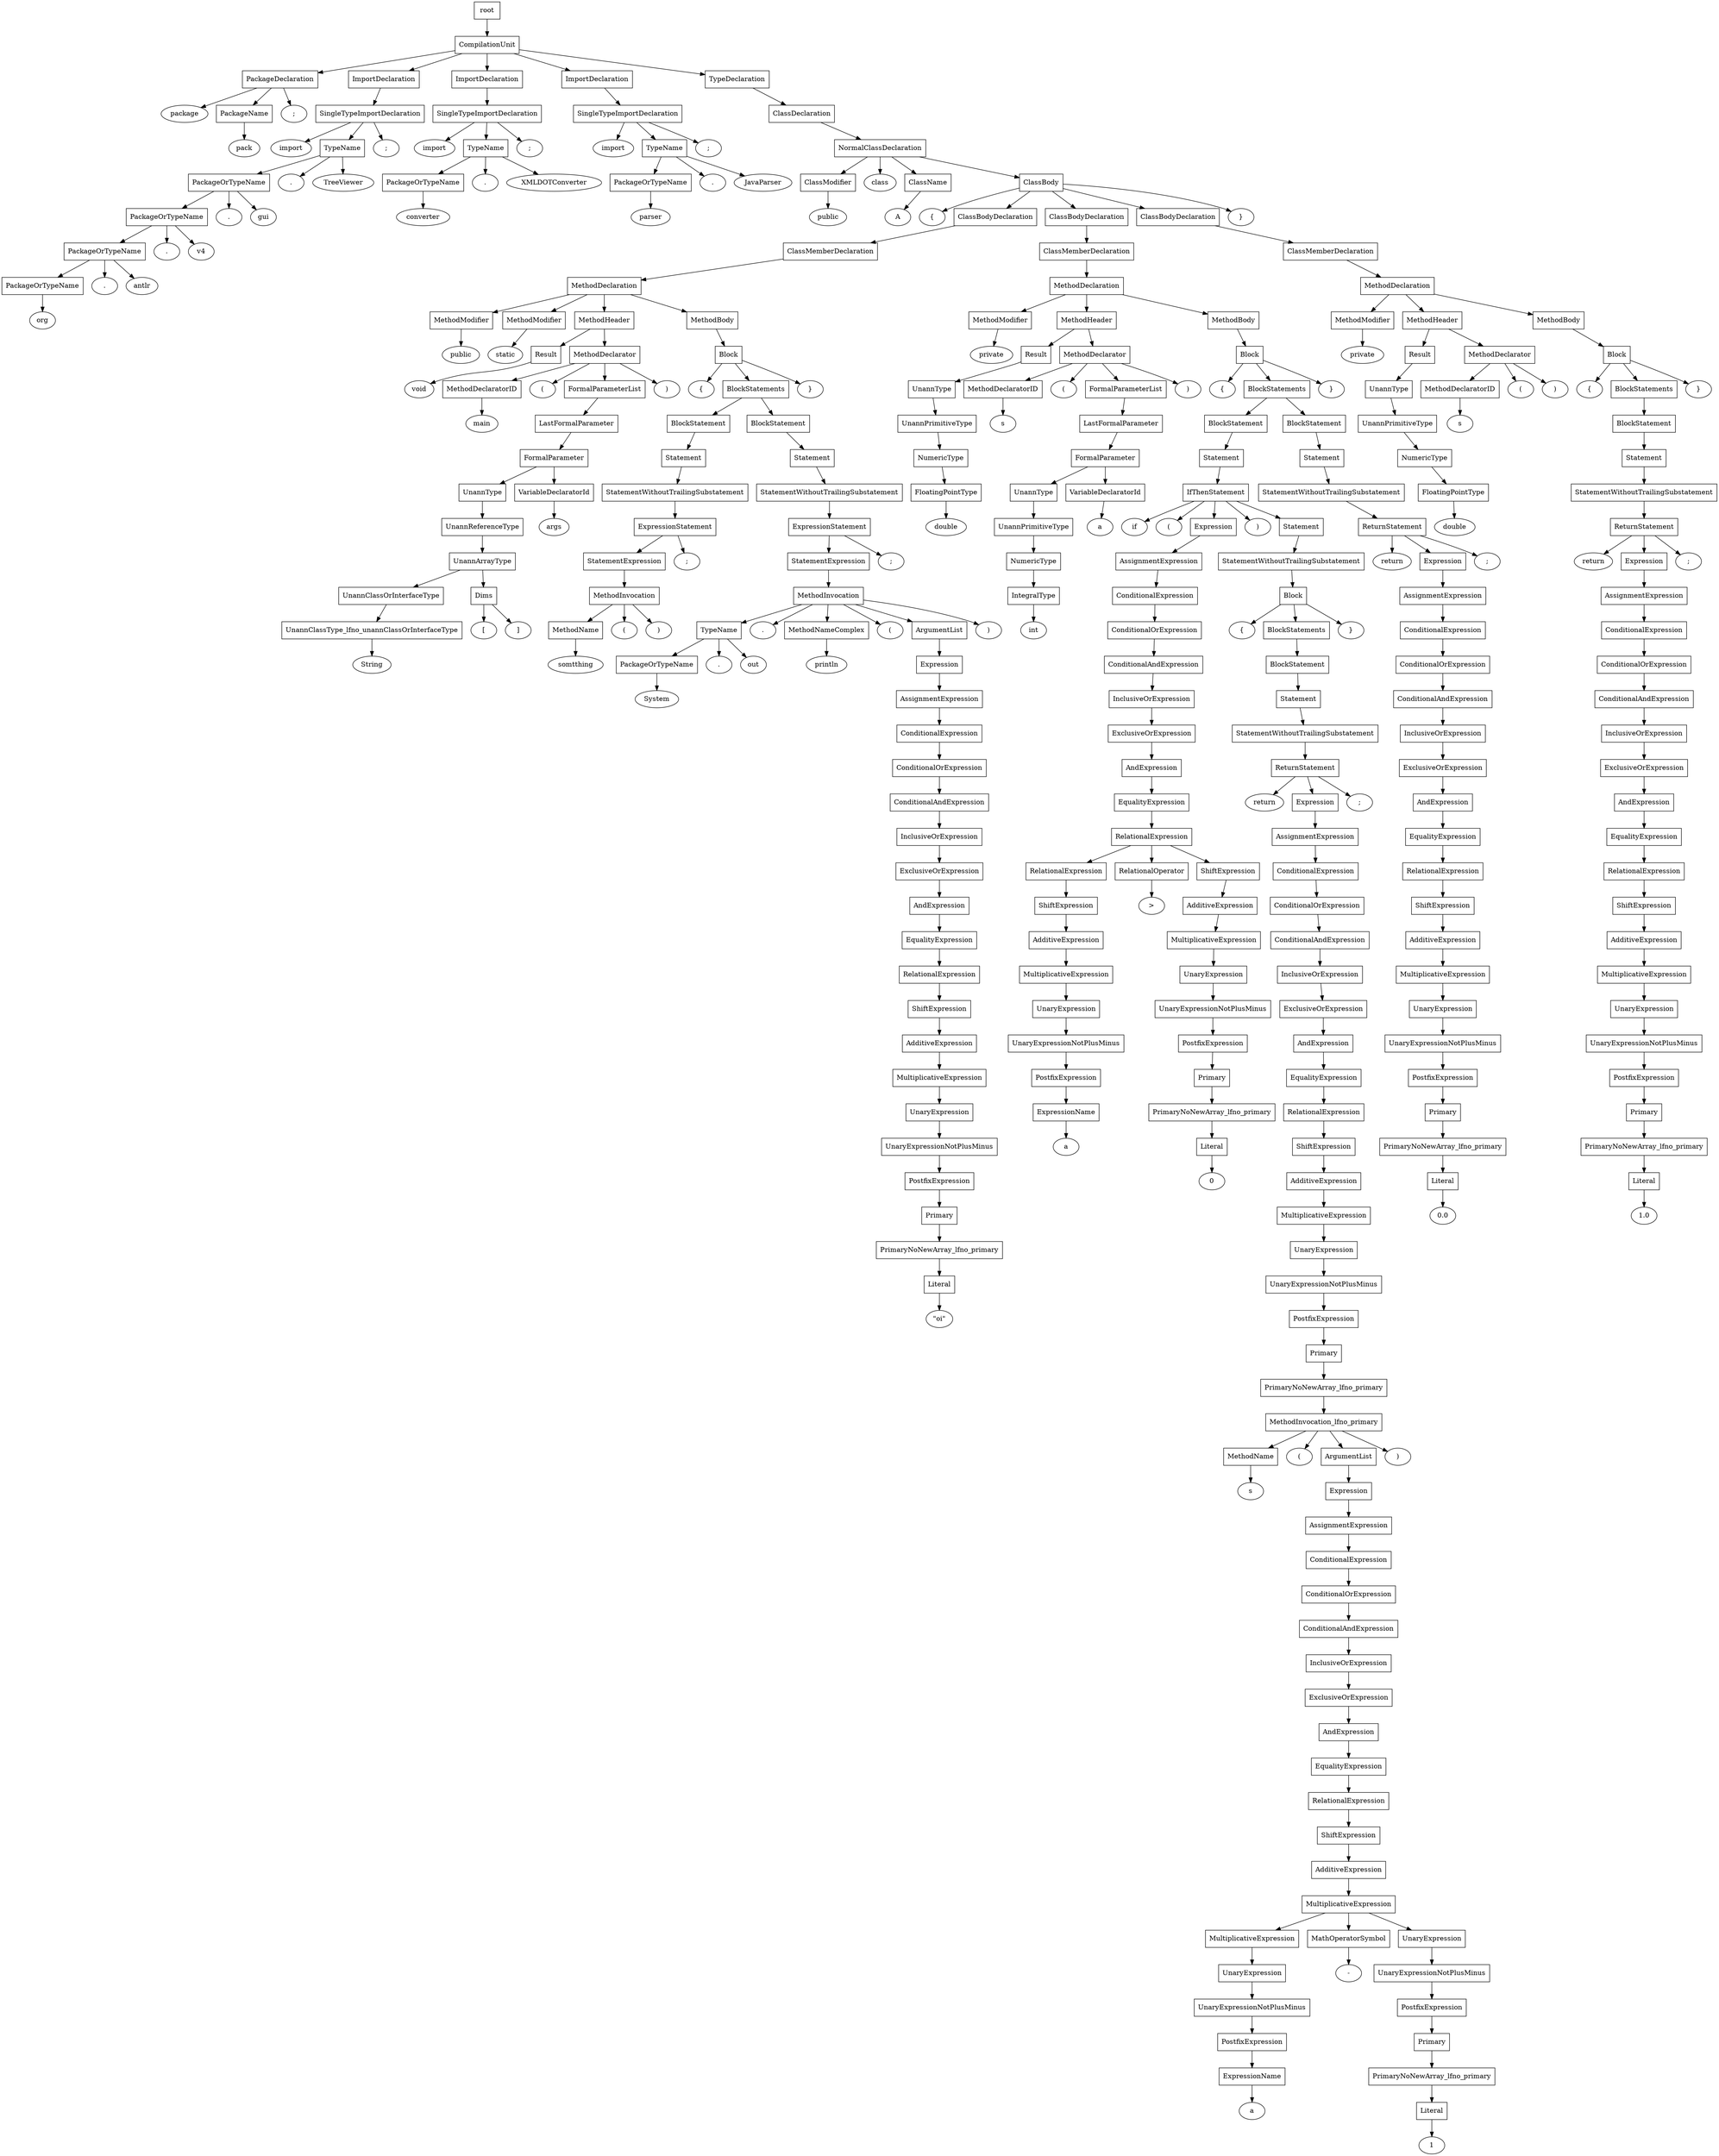 digraph G {
	splines="TRUE";
	n_0 [label="root", shape="rectangle"]
	n_0 -> n_1
	n_1 [label="CompilationUnit", shape="rectangle"]
	n_1 -> n_2
	n_2 [label="PackageDeclaration", shape="rectangle"]
	n_2 -> n_7
	n_7 [label="package", shape="ellipse"]
	n_2 -> n_8
	n_8 [label="PackageName", shape="rectangle"]
	n_8 -> n_14
	n_14 [label="pack", shape="ellipse"]
	n_2 -> n_9
	n_9 [label=";", shape="ellipse"]
	n_1 -> n_3
	n_3 [label="ImportDeclaration", shape="rectangle"]
	n_3 -> n_10
	n_10 [label="SingleTypeImportDeclaration", shape="rectangle"]
	n_10 -> n_15
	n_15 [label="import", shape="ellipse"]
	n_10 -> n_16
	n_16 [label="TypeName", shape="rectangle"]
	n_16 -> n_25
	n_25 [label="PackageOrTypeName", shape="rectangle"]
	n_25 -> n_38
	n_38 [label="PackageOrTypeName", shape="rectangle"]
	n_38 -> n_50
	n_50 [label="PackageOrTypeName", shape="rectangle"]
	n_50 -> n_56
	n_56 [label="PackageOrTypeName", shape="rectangle"]
	n_56 -> n_62
	n_62 [label="org", shape="ellipse"]
	n_50 -> n_57
	n_57 [label=".", shape="ellipse"]
	n_50 -> n_58
	n_58 [label="antlr", shape="ellipse"]
	n_38 -> n_51
	n_51 [label=".", shape="ellipse"]
	n_38 -> n_52
	n_52 [label="v4", shape="ellipse"]
	n_25 -> n_39
	n_39 [label=".", shape="ellipse"]
	n_25 -> n_40
	n_40 [label="gui", shape="ellipse"]
	n_16 -> n_26
	n_26 [label=".", shape="ellipse"]
	n_16 -> n_27
	n_27 [label="TreeViewer", shape="ellipse"]
	n_10 -> n_17
	n_17 [label=";", shape="ellipse"]
	n_1 -> n_4
	n_4 [label="ImportDeclaration", shape="rectangle"]
	n_4 -> n_11
	n_11 [label="SingleTypeImportDeclaration", shape="rectangle"]
	n_11 -> n_18
	n_18 [label="import", shape="ellipse"]
	n_11 -> n_19
	n_19 [label="TypeName", shape="rectangle"]
	n_19 -> n_28
	n_28 [label="PackageOrTypeName", shape="rectangle"]
	n_28 -> n_41
	n_41 [label="converter", shape="ellipse"]
	n_19 -> n_29
	n_29 [label=".", shape="ellipse"]
	n_19 -> n_30
	n_30 [label="XMLDOTConverter", shape="ellipse"]
	n_11 -> n_20
	n_20 [label=";", shape="ellipse"]
	n_1 -> n_5
	n_5 [label="ImportDeclaration", shape="rectangle"]
	n_5 -> n_12
	n_12 [label="SingleTypeImportDeclaration", shape="rectangle"]
	n_12 -> n_21
	n_21 [label="import", shape="ellipse"]
	n_12 -> n_22
	n_22 [label="TypeName", shape="rectangle"]
	n_22 -> n_31
	n_31 [label="PackageOrTypeName", shape="rectangle"]
	n_31 -> n_42
	n_42 [label="parser", shape="ellipse"]
	n_22 -> n_32
	n_32 [label=".", shape="ellipse"]
	n_22 -> n_33
	n_33 [label="JavaParser", shape="ellipse"]
	n_12 -> n_23
	n_23 [label=";", shape="ellipse"]
	n_1 -> n_6
	n_6 [label="TypeDeclaration", shape="rectangle"]
	n_6 -> n_13
	n_13 [label="ClassDeclaration", shape="rectangle"]
	n_13 -> n_24
	n_24 [label="NormalClassDeclaration", shape="rectangle"]
	n_24 -> n_34
	n_34 [label="ClassModifier", shape="rectangle"]
	n_34 -> n_43
	n_43 [label="public", shape="ellipse"]
	n_24 -> n_35
	n_35 [label="class", shape="ellipse"]
	n_24 -> n_36
	n_36 [label="ClassName", shape="rectangle"]
	n_36 -> n_44
	n_44 [label="A", shape="ellipse"]
	n_24 -> n_37
	n_37 [label="ClassBody", shape="rectangle"]
	n_37 -> n_45
	n_45 [label="{", shape="ellipse"]
	n_37 -> n_46
	n_46 [label="ClassBodyDeclaration", shape="rectangle"]
	n_46 -> n_53
	n_53 [label="ClassMemberDeclaration", shape="rectangle"]
	n_53 -> n_59
	n_59 [label="MethodDeclaration", shape="rectangle"]
	n_59 -> n_63
	n_63 [label="MethodModifier", shape="rectangle"]
	n_63 -> n_73
	n_73 [label="public", shape="ellipse"]
	n_59 -> n_64
	n_64 [label="MethodModifier", shape="rectangle"]
	n_64 -> n_74
	n_74 [label="static", shape="ellipse"]
	n_59 -> n_65
	n_65 [label="MethodHeader", shape="rectangle"]
	n_65 -> n_75
	n_75 [label="Result", shape="rectangle"]
	n_75 -> n_86
	n_86 [label="void", shape="ellipse"]
	n_65 -> n_76
	n_76 [label="MethodDeclarator", shape="rectangle"]
	n_76 -> n_87
	n_87 [label="MethodDeclaratorID", shape="rectangle"]
	n_87 -> n_109
	n_109 [label="main", shape="ellipse"]
	n_76 -> n_88
	n_88 [label="(", shape="ellipse"]
	n_76 -> n_89
	n_89 [label="FormalParameterList", shape="rectangle"]
	n_89 -> n_110
	n_110 [label="LastFormalParameter", shape="rectangle"]
	n_110 -> n_121
	n_121 [label="FormalParameter", shape="rectangle"]
	n_121 -> n_130
	n_130 [label="UnannType", shape="rectangle"]
	n_130 -> n_141
	n_141 [label="UnannReferenceType", shape="rectangle"]
	n_141 -> n_156
	n_156 [label="UnannArrayType", shape="rectangle"]
	n_156 -> n_170
	n_170 [label="UnannClassOrInterfaceType", shape="rectangle"]
	n_170 -> n_179
	n_179 [label="UnannClassType_lfno_unannClassOrInterfaceType", shape="rectangle"]
	n_179 -> n_198
	n_198 [label="String", shape="ellipse"]
	n_156 -> n_171
	n_171 [label="Dims", shape="rectangle"]
	n_171 -> n_180
	n_180 [label="[", shape="ellipse"]
	n_171 -> n_181
	n_181 [label="]", shape="ellipse"]
	n_121 -> n_131
	n_131 [label="VariableDeclaratorId", shape="rectangle"]
	n_131 -> n_142
	n_142 [label="args", shape="ellipse"]
	n_76 -> n_90
	n_90 [label=")", shape="ellipse"]
	n_59 -> n_66
	n_66 [label="MethodBody", shape="rectangle"]
	n_66 -> n_77
	n_77 [label="Block", shape="rectangle"]
	n_77 -> n_91
	n_91 [label="{", shape="ellipse"]
	n_77 -> n_92
	n_92 [label="BlockStatements", shape="rectangle"]
	n_92 -> n_111
	n_111 [label="BlockStatement", shape="rectangle"]
	n_111 -> n_122
	n_122 [label="Statement", shape="rectangle"]
	n_122 -> n_132
	n_132 [label="StatementWithoutTrailingSubstatement", shape="rectangle"]
	n_132 -> n_143
	n_143 [label="ExpressionStatement", shape="rectangle"]
	n_143 -> n_157
	n_157 [label="StatementExpression", shape="rectangle"]
	n_157 -> n_172
	n_172 [label="MethodInvocation", shape="rectangle"]
	n_172 -> n_182
	n_182 [label="MethodName", shape="rectangle"]
	n_182 -> n_199
	n_199 [label="somtthing", shape="ellipse"]
	n_172 -> n_183
	n_183 [label="(", shape="ellipse"]
	n_172 -> n_184
	n_184 [label=")", shape="ellipse"]
	n_143 -> n_158
	n_158 [label=";", shape="ellipse"]
	n_92 -> n_112
	n_112 [label="BlockStatement", shape="rectangle"]
	n_112 -> n_123
	n_123 [label="Statement", shape="rectangle"]
	n_123 -> n_133
	n_133 [label="StatementWithoutTrailingSubstatement", shape="rectangle"]
	n_133 -> n_144
	n_144 [label="ExpressionStatement", shape="rectangle"]
	n_144 -> n_159
	n_159 [label="StatementExpression", shape="rectangle"]
	n_159 -> n_173
	n_173 [label="MethodInvocation", shape="rectangle"]
	n_173 -> n_185
	n_185 [label="TypeName", shape="rectangle"]
	n_185 -> n_200
	n_200 [label="PackageOrTypeName", shape="rectangle"]
	n_200 -> n_209
	n_209 [label="System", shape="ellipse"]
	n_185 -> n_201
	n_201 [label=".", shape="ellipse"]
	n_185 -> n_202
	n_202 [label="out", shape="ellipse"]
	n_173 -> n_186
	n_186 [label=".", shape="ellipse"]
	n_173 -> n_187
	n_187 [label="MethodNameComplex", shape="rectangle"]
	n_187 -> n_203
	n_203 [label="println", shape="ellipse"]
	n_173 -> n_188
	n_188 [label="(", shape="ellipse"]
	n_173 -> n_189
	n_189 [label="ArgumentList", shape="rectangle"]
	n_189 -> n_204
	n_204 [label="Expression", shape="rectangle"]
	n_204 -> n_210
	n_210 [label="AssignmentExpression", shape="rectangle"]
	n_210 -> n_215
	n_215 [label="ConditionalExpression", shape="rectangle"]
	n_215 -> n_220
	n_220 [label="ConditionalOrExpression", shape="rectangle"]
	n_220 -> n_225
	n_225 [label="ConditionalAndExpression", shape="rectangle"]
	n_225 -> n_232
	n_232 [label="InclusiveOrExpression", shape="rectangle"]
	n_232 -> n_237
	n_237 [label="ExclusiveOrExpression", shape="rectangle"]
	n_237 -> n_244
	n_244 [label="AndExpression", shape="rectangle"]
	n_244 -> n_251
	n_251 [label="EqualityExpression", shape="rectangle"]
	n_251 -> n_257
	n_257 [label="RelationalExpression", shape="rectangle"]
	n_257 -> n_263
	n_263 [label="ShiftExpression", shape="rectangle"]
	n_263 -> n_269
	n_269 [label="AdditiveExpression", shape="rectangle"]
	n_269 -> n_275
	n_275 [label="MultiplicativeExpression", shape="rectangle"]
	n_275 -> n_281
	n_281 [label="UnaryExpression", shape="rectangle"]
	n_281 -> n_287
	n_287 [label="UnaryExpressionNotPlusMinus", shape="rectangle"]
	n_287 -> n_293
	n_293 [label="PostfixExpression", shape="rectangle"]
	n_293 -> n_298
	n_298 [label="Primary", shape="rectangle"]
	n_298 -> n_302
	n_302 [label="PrimaryNoNewArray_lfno_primary", shape="rectangle"]
	n_302 -> n_304
	n_304 [label="Literal", shape="rectangle"]
	n_304 -> n_306
	n_306 [label="\"oi\"", shape="ellipse"]
	n_173 -> n_190
	n_190 [label=")", shape="ellipse"]
	n_144 -> n_160
	n_160 [label=";", shape="ellipse"]
	n_77 -> n_93
	n_93 [label="}", shape="ellipse"]
	n_37 -> n_47
	n_47 [label="ClassBodyDeclaration", shape="rectangle"]
	n_47 -> n_54
	n_54 [label="ClassMemberDeclaration", shape="rectangle"]
	n_54 -> n_60
	n_60 [label="MethodDeclaration", shape="rectangle"]
	n_60 -> n_67
	n_67 [label="MethodModifier", shape="rectangle"]
	n_67 -> n_78
	n_78 [label="private", shape="ellipse"]
	n_60 -> n_68
	n_68 [label="MethodHeader", shape="rectangle"]
	n_68 -> n_79
	n_79 [label="Result", shape="rectangle"]
	n_79 -> n_94
	n_94 [label="UnannType", shape="rectangle"]
	n_94 -> n_113
	n_113 [label="UnannPrimitiveType", shape="rectangle"]
	n_113 -> n_124
	n_124 [label="NumericType", shape="rectangle"]
	n_124 -> n_134
	n_134 [label="FloatingPointType", shape="rectangle"]
	n_134 -> n_145
	n_145 [label="double", shape="ellipse"]
	n_68 -> n_80
	n_80 [label="MethodDeclarator", shape="rectangle"]
	n_80 -> n_95
	n_95 [label="MethodDeclaratorID", shape="rectangle"]
	n_95 -> n_114
	n_114 [label="s", shape="ellipse"]
	n_80 -> n_96
	n_96 [label="(", shape="ellipse"]
	n_80 -> n_97
	n_97 [label="FormalParameterList", shape="rectangle"]
	n_97 -> n_115
	n_115 [label="LastFormalParameter", shape="rectangle"]
	n_115 -> n_125
	n_125 [label="FormalParameter", shape="rectangle"]
	n_125 -> n_135
	n_135 [label="UnannType", shape="rectangle"]
	n_135 -> n_146
	n_146 [label="UnannPrimitiveType", shape="rectangle"]
	n_146 -> n_161
	n_161 [label="NumericType", shape="rectangle"]
	n_161 -> n_174
	n_174 [label="IntegralType", shape="rectangle"]
	n_174 -> n_191
	n_191 [label="int", shape="ellipse"]
	n_125 -> n_136
	n_136 [label="VariableDeclaratorId", shape="rectangle"]
	n_136 -> n_147
	n_147 [label="a", shape="ellipse"]
	n_80 -> n_98
	n_98 [label=")", shape="ellipse"]
	n_60 -> n_69
	n_69 [label="MethodBody", shape="rectangle"]
	n_69 -> n_81
	n_81 [label="Block", shape="rectangle"]
	n_81 -> n_99
	n_99 [label="{", shape="ellipse"]
	n_81 -> n_100
	n_100 [label="BlockStatements", shape="rectangle"]
	n_100 -> n_116
	n_116 [label="BlockStatement", shape="rectangle"]
	n_116 -> n_126
	n_126 [label="Statement", shape="rectangle"]
	n_126 -> n_137
	n_137 [label="IfThenStatement", shape="rectangle"]
	n_137 -> n_148
	n_148 [label="if", shape="ellipse"]
	n_137 -> n_149
	n_149 [label="(", shape="ellipse"]
	n_137 -> n_150
	n_150 [label="Expression", shape="rectangle"]
	n_150 -> n_162
	n_162 [label="AssignmentExpression", shape="rectangle"]
	n_162 -> n_175
	n_175 [label="ConditionalExpression", shape="rectangle"]
	n_175 -> n_192
	n_192 [label="ConditionalOrExpression", shape="rectangle"]
	n_192 -> n_205
	n_205 [label="ConditionalAndExpression", shape="rectangle"]
	n_205 -> n_211
	n_211 [label="InclusiveOrExpression", shape="rectangle"]
	n_211 -> n_216
	n_216 [label="ExclusiveOrExpression", shape="rectangle"]
	n_216 -> n_221
	n_221 [label="AndExpression", shape="rectangle"]
	n_221 -> n_226
	n_226 [label="EqualityExpression", shape="rectangle"]
	n_226 -> n_233
	n_233 [label="RelationalExpression", shape="rectangle"]
	n_233 -> n_238
	n_238 [label="RelationalExpression", shape="rectangle"]
	n_238 -> n_245
	n_245 [label="ShiftExpression", shape="rectangle"]
	n_245 -> n_252
	n_252 [label="AdditiveExpression", shape="rectangle"]
	n_252 -> n_258
	n_258 [label="MultiplicativeExpression", shape="rectangle"]
	n_258 -> n_264
	n_264 [label="UnaryExpression", shape="rectangle"]
	n_264 -> n_270
	n_270 [label="UnaryExpressionNotPlusMinus", shape="rectangle"]
	n_270 -> n_276
	n_276 [label="PostfixExpression", shape="rectangle"]
	n_276 -> n_282
	n_282 [label="ExpressionName", shape="rectangle"]
	n_282 -> n_288
	n_288 [label="a", shape="ellipse"]
	n_233 -> n_239
	n_239 [label="RelationalOperator", shape="rectangle"]
	n_239 -> n_246
	n_246 [label=">", shape="ellipse"]
	n_233 -> n_240
	n_240 [label="ShiftExpression", shape="rectangle"]
	n_240 -> n_247
	n_247 [label="AdditiveExpression", shape="rectangle"]
	n_247 -> n_253
	n_253 [label="MultiplicativeExpression", shape="rectangle"]
	n_253 -> n_259
	n_259 [label="UnaryExpression", shape="rectangle"]
	n_259 -> n_265
	n_265 [label="UnaryExpressionNotPlusMinus", shape="rectangle"]
	n_265 -> n_271
	n_271 [label="PostfixExpression", shape="rectangle"]
	n_271 -> n_277
	n_277 [label="Primary", shape="rectangle"]
	n_277 -> n_283
	n_283 [label="PrimaryNoNewArray_lfno_primary", shape="rectangle"]
	n_283 -> n_289
	n_289 [label="Literal", shape="rectangle"]
	n_289 -> n_294
	n_294 [label="0", shape="ellipse"]
	n_137 -> n_151
	n_151 [label=")", shape="ellipse"]
	n_137 -> n_152
	n_152 [label="Statement", shape="rectangle"]
	n_152 -> n_163
	n_163 [label="StatementWithoutTrailingSubstatement", shape="rectangle"]
	n_163 -> n_176
	n_176 [label="Block", shape="rectangle"]
	n_176 -> n_193
	n_193 [label="{", shape="ellipse"]
	n_176 -> n_194
	n_194 [label="BlockStatements", shape="rectangle"]
	n_194 -> n_206
	n_206 [label="BlockStatement", shape="rectangle"]
	n_206 -> n_212
	n_212 [label="Statement", shape="rectangle"]
	n_212 -> n_217
	n_217 [label="StatementWithoutTrailingSubstatement", shape="rectangle"]
	n_217 -> n_222
	n_222 [label="ReturnStatement", shape="rectangle"]
	n_222 -> n_227
	n_227 [label="return", shape="ellipse"]
	n_222 -> n_228
	n_228 [label="Expression", shape="rectangle"]
	n_228 -> n_234
	n_234 [label="AssignmentExpression", shape="rectangle"]
	n_234 -> n_241
	n_241 [label="ConditionalExpression", shape="rectangle"]
	n_241 -> n_248
	n_248 [label="ConditionalOrExpression", shape="rectangle"]
	n_248 -> n_254
	n_254 [label="ConditionalAndExpression", shape="rectangle"]
	n_254 -> n_260
	n_260 [label="InclusiveOrExpression", shape="rectangle"]
	n_260 -> n_266
	n_266 [label="ExclusiveOrExpression", shape="rectangle"]
	n_266 -> n_272
	n_272 [label="AndExpression", shape="rectangle"]
	n_272 -> n_278
	n_278 [label="EqualityExpression", shape="rectangle"]
	n_278 -> n_284
	n_284 [label="RelationalExpression", shape="rectangle"]
	n_284 -> n_290
	n_290 [label="ShiftExpression", shape="rectangle"]
	n_290 -> n_295
	n_295 [label="AdditiveExpression", shape="rectangle"]
	n_295 -> n_299
	n_299 [label="MultiplicativeExpression", shape="rectangle"]
	n_299 -> n_303
	n_303 [label="UnaryExpression", shape="rectangle"]
	n_303 -> n_305
	n_305 [label="UnaryExpressionNotPlusMinus", shape="rectangle"]
	n_305 -> n_307
	n_307 [label="PostfixExpression", shape="rectangle"]
	n_307 -> n_308
	n_308 [label="Primary", shape="rectangle"]
	n_308 -> n_309
	n_309 [label="PrimaryNoNewArray_lfno_primary", shape="rectangle"]
	n_309 -> n_310
	n_310 [label="MethodInvocation_lfno_primary", shape="rectangle"]
	n_310 -> n_311
	n_311 [label="MethodName", shape="rectangle"]
	n_311 -> n_315
	n_315 [label="s", shape="ellipse"]
	n_310 -> n_312
	n_312 [label="(", shape="ellipse"]
	n_310 -> n_313
	n_313 [label="ArgumentList", shape="rectangle"]
	n_313 -> n_316
	n_316 [label="Expression", shape="rectangle"]
	n_316 -> n_317
	n_317 [label="AssignmentExpression", shape="rectangle"]
	n_317 -> n_318
	n_318 [label="ConditionalExpression", shape="rectangle"]
	n_318 -> n_319
	n_319 [label="ConditionalOrExpression", shape="rectangle"]
	n_319 -> n_320
	n_320 [label="ConditionalAndExpression", shape="rectangle"]
	n_320 -> n_321
	n_321 [label="InclusiveOrExpression", shape="rectangle"]
	n_321 -> n_322
	n_322 [label="ExclusiveOrExpression", shape="rectangle"]
	n_322 -> n_323
	n_323 [label="AndExpression", shape="rectangle"]
	n_323 -> n_324
	n_324 [label="EqualityExpression", shape="rectangle"]
	n_324 -> n_325
	n_325 [label="RelationalExpression", shape="rectangle"]
	n_325 -> n_326
	n_326 [label="ShiftExpression", shape="rectangle"]
	n_326 -> n_327
	n_327 [label="AdditiveExpression", shape="rectangle"]
	n_327 -> n_328
	n_328 [label="MultiplicativeExpression", shape="rectangle"]
	n_328 -> n_329
	n_329 [label="MultiplicativeExpression", shape="rectangle"]
	n_329 -> n_332
	n_332 [label="UnaryExpression", shape="rectangle"]
	n_332 -> n_335
	n_335 [label="UnaryExpressionNotPlusMinus", shape="rectangle"]
	n_335 -> n_337
	n_337 [label="PostfixExpression", shape="rectangle"]
	n_337 -> n_339
	n_339 [label="ExpressionName", shape="rectangle"]
	n_339 -> n_341
	n_341 [label="a", shape="ellipse"]
	n_328 -> n_330
	n_330 [label="MathOperatorSymbol", shape="rectangle"]
	n_330 -> n_333
	n_333 [label="-", shape="ellipse"]
	n_328 -> n_331
	n_331 [label="UnaryExpression", shape="rectangle"]
	n_331 -> n_334
	n_334 [label="UnaryExpressionNotPlusMinus", shape="rectangle"]
	n_334 -> n_336
	n_336 [label="PostfixExpression", shape="rectangle"]
	n_336 -> n_338
	n_338 [label="Primary", shape="rectangle"]
	n_338 -> n_340
	n_340 [label="PrimaryNoNewArray_lfno_primary", shape="rectangle"]
	n_340 -> n_342
	n_342 [label="Literal", shape="rectangle"]
	n_342 -> n_343
	n_343 [label="1", shape="ellipse"]
	n_310 -> n_314
	n_314 [label=")", shape="ellipse"]
	n_222 -> n_229
	n_229 [label=";", shape="ellipse"]
	n_176 -> n_195
	n_195 [label="}", shape="ellipse"]
	n_100 -> n_117
	n_117 [label="BlockStatement", shape="rectangle"]
	n_117 -> n_127
	n_127 [label="Statement", shape="rectangle"]
	n_127 -> n_138
	n_138 [label="StatementWithoutTrailingSubstatement", shape="rectangle"]
	n_138 -> n_153
	n_153 [label="ReturnStatement", shape="rectangle"]
	n_153 -> n_164
	n_164 [label="return", shape="ellipse"]
	n_153 -> n_165
	n_165 [label="Expression", shape="rectangle"]
	n_165 -> n_177
	n_177 [label="AssignmentExpression", shape="rectangle"]
	n_177 -> n_196
	n_196 [label="ConditionalExpression", shape="rectangle"]
	n_196 -> n_207
	n_207 [label="ConditionalOrExpression", shape="rectangle"]
	n_207 -> n_213
	n_213 [label="ConditionalAndExpression", shape="rectangle"]
	n_213 -> n_218
	n_218 [label="InclusiveOrExpression", shape="rectangle"]
	n_218 -> n_223
	n_223 [label="ExclusiveOrExpression", shape="rectangle"]
	n_223 -> n_230
	n_230 [label="AndExpression", shape="rectangle"]
	n_230 -> n_235
	n_235 [label="EqualityExpression", shape="rectangle"]
	n_235 -> n_242
	n_242 [label="RelationalExpression", shape="rectangle"]
	n_242 -> n_249
	n_249 [label="ShiftExpression", shape="rectangle"]
	n_249 -> n_255
	n_255 [label="AdditiveExpression", shape="rectangle"]
	n_255 -> n_261
	n_261 [label="MultiplicativeExpression", shape="rectangle"]
	n_261 -> n_267
	n_267 [label="UnaryExpression", shape="rectangle"]
	n_267 -> n_273
	n_273 [label="UnaryExpressionNotPlusMinus", shape="rectangle"]
	n_273 -> n_279
	n_279 [label="PostfixExpression", shape="rectangle"]
	n_279 -> n_285
	n_285 [label="Primary", shape="rectangle"]
	n_285 -> n_291
	n_291 [label="PrimaryNoNewArray_lfno_primary", shape="rectangle"]
	n_291 -> n_296
	n_296 [label="Literal", shape="rectangle"]
	n_296 -> n_300
	n_300 [label="0.0", shape="ellipse"]
	n_153 -> n_166
	n_166 [label=";", shape="ellipse"]
	n_81 -> n_101
	n_101 [label="}", shape="ellipse"]
	n_37 -> n_48
	n_48 [label="ClassBodyDeclaration", shape="rectangle"]
	n_48 -> n_55
	n_55 [label="ClassMemberDeclaration", shape="rectangle"]
	n_55 -> n_61
	n_61 [label="MethodDeclaration", shape="rectangle"]
	n_61 -> n_70
	n_70 [label="MethodModifier", shape="rectangle"]
	n_70 -> n_82
	n_82 [label="private", shape="ellipse"]
	n_61 -> n_71
	n_71 [label="MethodHeader", shape="rectangle"]
	n_71 -> n_83
	n_83 [label="Result", shape="rectangle"]
	n_83 -> n_102
	n_102 [label="UnannType", shape="rectangle"]
	n_102 -> n_118
	n_118 [label="UnannPrimitiveType", shape="rectangle"]
	n_118 -> n_128
	n_128 [label="NumericType", shape="rectangle"]
	n_128 -> n_139
	n_139 [label="FloatingPointType", shape="rectangle"]
	n_139 -> n_154
	n_154 [label="double", shape="ellipse"]
	n_71 -> n_84
	n_84 [label="MethodDeclarator", shape="rectangle"]
	n_84 -> n_103
	n_103 [label="MethodDeclaratorID", shape="rectangle"]
	n_103 -> n_119
	n_119 [label="s", shape="ellipse"]
	n_84 -> n_104
	n_104 [label="(", shape="ellipse"]
	n_84 -> n_105
	n_105 [label=")", shape="ellipse"]
	n_61 -> n_72
	n_72 [label="MethodBody", shape="rectangle"]
	n_72 -> n_85
	n_85 [label="Block", shape="rectangle"]
	n_85 -> n_106
	n_106 [label="{", shape="ellipse"]
	n_85 -> n_107
	n_107 [label="BlockStatements", shape="rectangle"]
	n_107 -> n_120
	n_120 [label="BlockStatement", shape="rectangle"]
	n_120 -> n_129
	n_129 [label="Statement", shape="rectangle"]
	n_129 -> n_140
	n_140 [label="StatementWithoutTrailingSubstatement", shape="rectangle"]
	n_140 -> n_155
	n_155 [label="ReturnStatement", shape="rectangle"]
	n_155 -> n_167
	n_167 [label="return", shape="ellipse"]
	n_155 -> n_168
	n_168 [label="Expression", shape="rectangle"]
	n_168 -> n_178
	n_178 [label="AssignmentExpression", shape="rectangle"]
	n_178 -> n_197
	n_197 [label="ConditionalExpression", shape="rectangle"]
	n_197 -> n_208
	n_208 [label="ConditionalOrExpression", shape="rectangle"]
	n_208 -> n_214
	n_214 [label="ConditionalAndExpression", shape="rectangle"]
	n_214 -> n_219
	n_219 [label="InclusiveOrExpression", shape="rectangle"]
	n_219 -> n_224
	n_224 [label="ExclusiveOrExpression", shape="rectangle"]
	n_224 -> n_231
	n_231 [label="AndExpression", shape="rectangle"]
	n_231 -> n_236
	n_236 [label="EqualityExpression", shape="rectangle"]
	n_236 -> n_243
	n_243 [label="RelationalExpression", shape="rectangle"]
	n_243 -> n_250
	n_250 [label="ShiftExpression", shape="rectangle"]
	n_250 -> n_256
	n_256 [label="AdditiveExpression", shape="rectangle"]
	n_256 -> n_262
	n_262 [label="MultiplicativeExpression", shape="rectangle"]
	n_262 -> n_268
	n_268 [label="UnaryExpression", shape="rectangle"]
	n_268 -> n_274
	n_274 [label="UnaryExpressionNotPlusMinus", shape="rectangle"]
	n_274 -> n_280
	n_280 [label="PostfixExpression", shape="rectangle"]
	n_280 -> n_286
	n_286 [label="Primary", shape="rectangle"]
	n_286 -> n_292
	n_292 [label="PrimaryNoNewArray_lfno_primary", shape="rectangle"]
	n_292 -> n_297
	n_297 [label="Literal", shape="rectangle"]
	n_297 -> n_301
	n_301 [label="1.0", shape="ellipse"]
	n_155 -> n_169
	n_169 [label=";", shape="ellipse"]
	n_85 -> n_108
	n_108 [label="}", shape="ellipse"]
	n_37 -> n_49
	n_49 [label="}", shape="ellipse"]
}